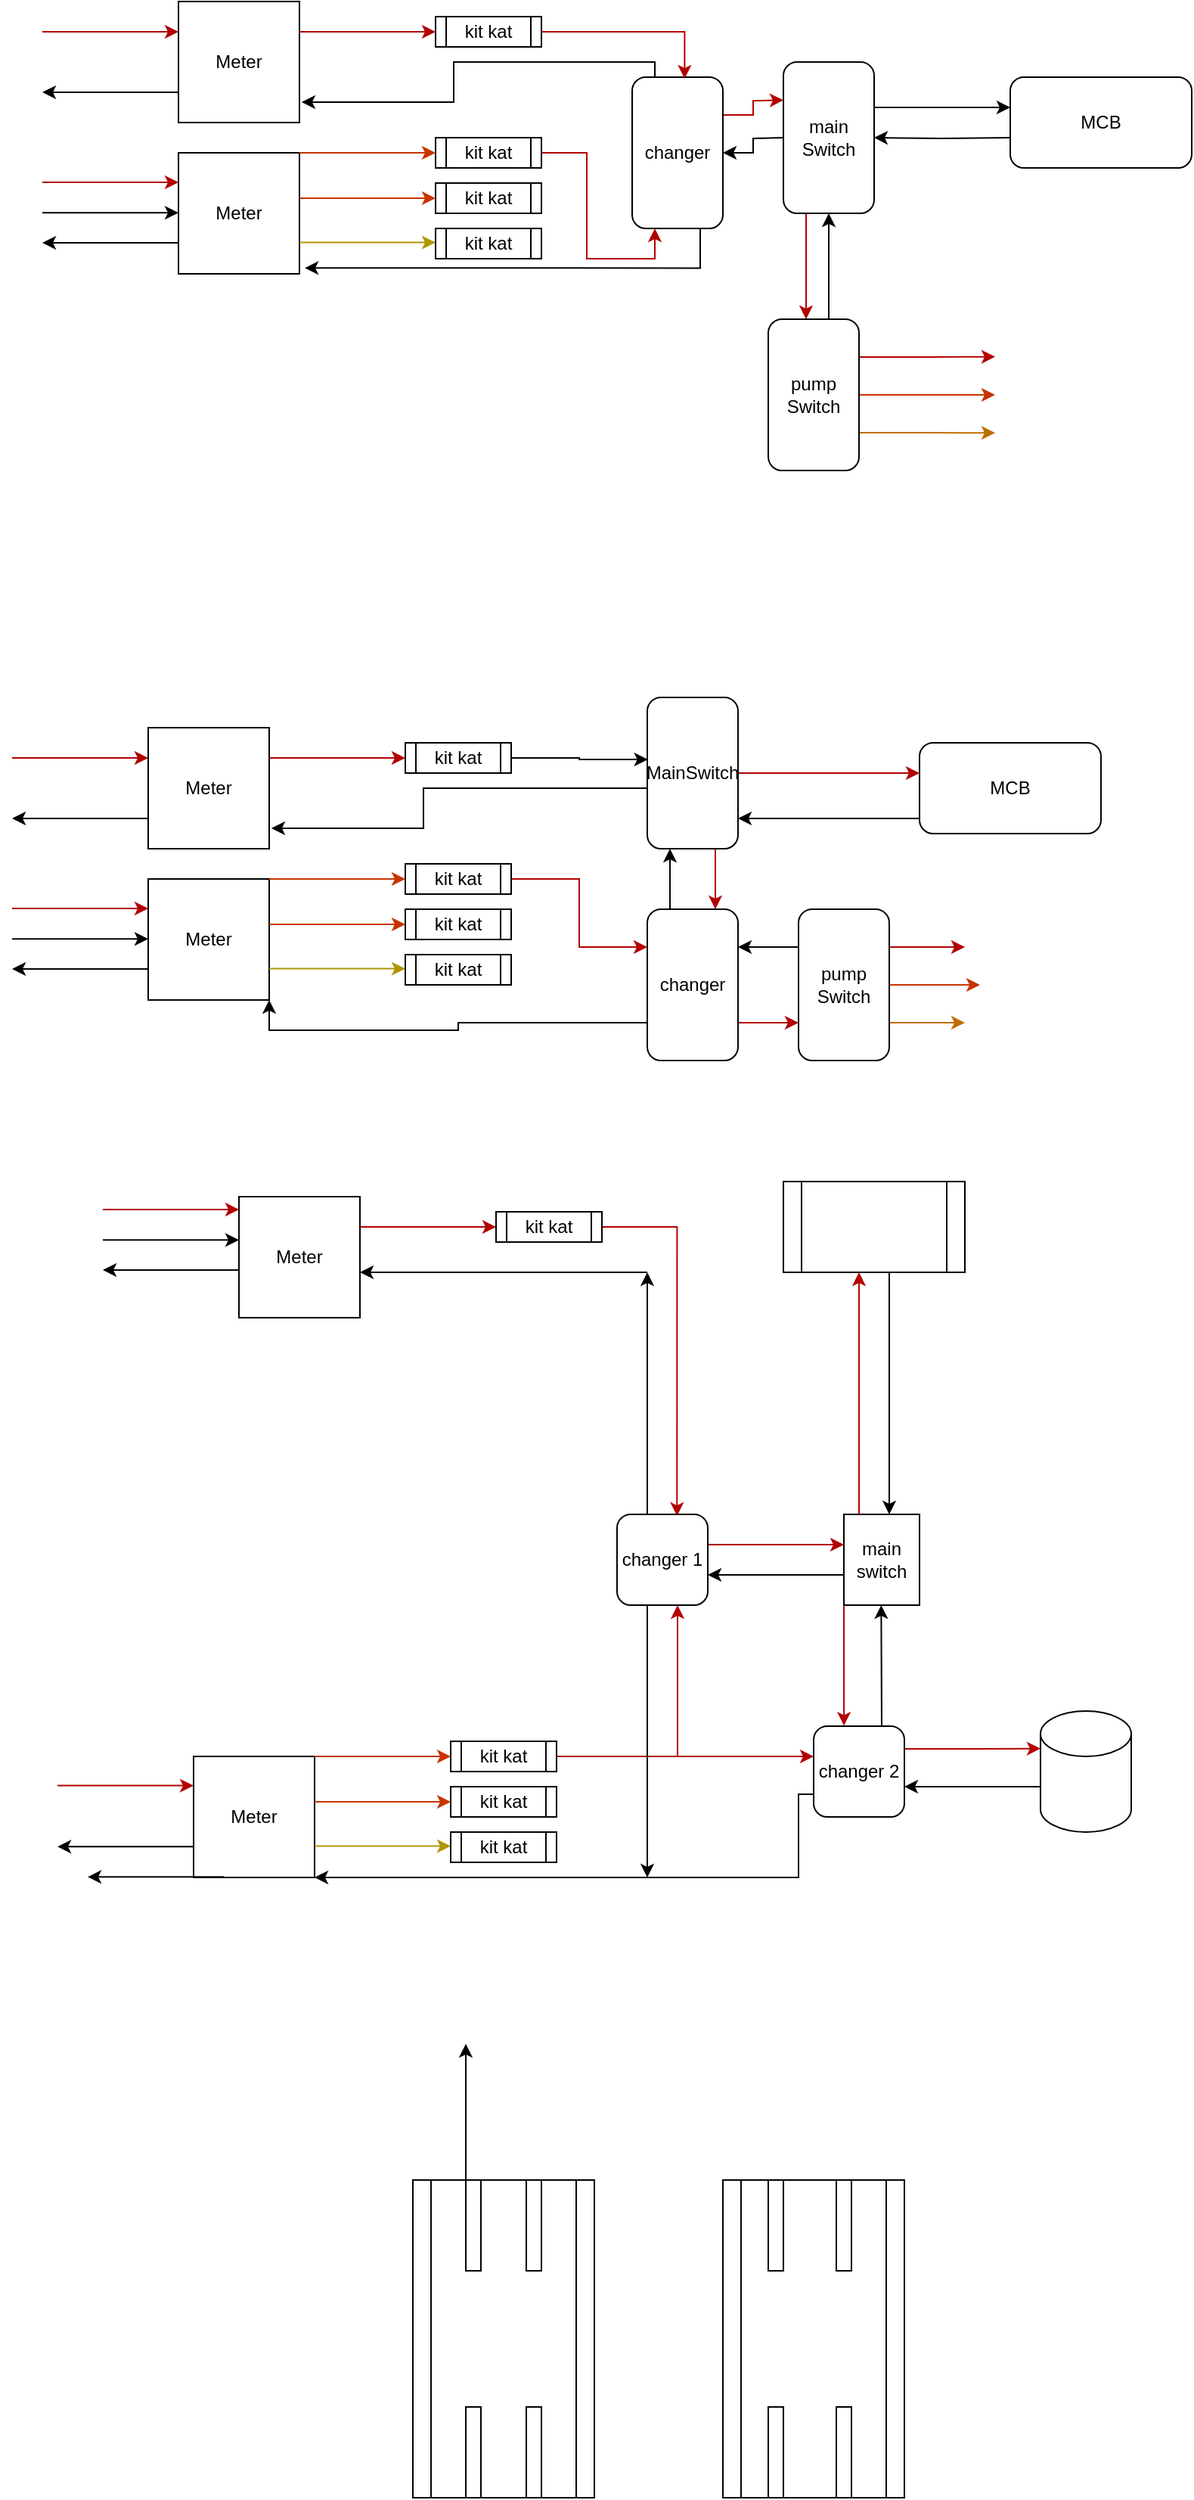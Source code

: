 <mxfile version="14.7.10" type="github">
  <diagram id="tEwjiB7kQ2oCe1XIUxjq" name="Page-1">
    <mxGraphModel dx="981" dy="519" grid="1" gridSize="10" guides="1" tooltips="1" connect="1" arrows="1" fold="1" page="1" pageScale="1" pageWidth="827" pageHeight="1169" math="0" shadow="0">
      <root>
        <mxCell id="0" />
        <mxCell id="1" parent="0" />
        <mxCell id="59ImfeG7UWyl2Eb4sFpq-1" value="" style="endArrow=classic;html=1;fillColor=#e51400;strokeColor=#B20000;" edge="1" parent="1">
          <mxGeometry width="50" height="50" relative="1" as="geometry">
            <mxPoint x="40" y="160" as="sourcePoint" />
            <mxPoint x="130" y="160" as="targetPoint" />
          </mxGeometry>
        </mxCell>
        <mxCell id="59ImfeG7UWyl2Eb4sFpq-2" value="" style="endArrow=classic;html=1;" edge="1" parent="1">
          <mxGeometry width="50" height="50" relative="1" as="geometry">
            <mxPoint x="130" y="200" as="sourcePoint" />
            <mxPoint x="40" y="200" as="targetPoint" />
          </mxGeometry>
        </mxCell>
        <mxCell id="59ImfeG7UWyl2Eb4sFpq-3" value="Meter" style="whiteSpace=wrap;html=1;aspect=fixed;" vertex="1" parent="1">
          <mxGeometry x="130" y="240" width="80" height="80" as="geometry" />
        </mxCell>
        <mxCell id="59ImfeG7UWyl2Eb4sFpq-4" value="Meter" style="whiteSpace=wrap;html=1;aspect=fixed;" vertex="1" parent="1">
          <mxGeometry x="130" y="140" width="80" height="80" as="geometry" />
        </mxCell>
        <mxCell id="59ImfeG7UWyl2Eb4sFpq-5" value="" style="endArrow=classic;html=1;fillColor=#e51400;strokeColor=#B20000;" edge="1" parent="1">
          <mxGeometry width="50" height="50" relative="1" as="geometry">
            <mxPoint x="40" y="259.5" as="sourcePoint" />
            <mxPoint x="130" y="259.5" as="targetPoint" />
          </mxGeometry>
        </mxCell>
        <mxCell id="59ImfeG7UWyl2Eb4sFpq-6" value="" style="endArrow=classic;html=1;" edge="1" parent="1">
          <mxGeometry width="50" height="50" relative="1" as="geometry">
            <mxPoint x="130" y="299.5" as="sourcePoint" />
            <mxPoint x="40" y="299.5" as="targetPoint" />
          </mxGeometry>
        </mxCell>
        <mxCell id="59ImfeG7UWyl2Eb4sFpq-7" value="" style="endArrow=classic;html=1;fillColor=#e51400;strokeColor=#B20000;" edge="1" parent="1">
          <mxGeometry width="50" height="50" relative="1" as="geometry">
            <mxPoint x="210" y="160" as="sourcePoint" />
            <mxPoint x="300" y="160" as="targetPoint" />
          </mxGeometry>
        </mxCell>
        <mxCell id="59ImfeG7UWyl2Eb4sFpq-10" value="" style="endArrow=classic;html=1;fillColor=#fa6800;strokeColor=#C73500;" edge="1" parent="1">
          <mxGeometry width="50" height="50" relative="1" as="geometry">
            <mxPoint x="210" y="270" as="sourcePoint" />
            <mxPoint x="300" y="270" as="targetPoint" />
          </mxGeometry>
        </mxCell>
        <mxCell id="59ImfeG7UWyl2Eb4sFpq-11" value="" style="endArrow=classic;html=1;fillColor=#e3c800;strokeColor=#B09500;" edge="1" parent="1">
          <mxGeometry width="50" height="50" relative="1" as="geometry">
            <mxPoint x="210" y="299.31" as="sourcePoint" />
            <mxPoint x="300" y="299.31" as="targetPoint" />
          </mxGeometry>
        </mxCell>
        <mxCell id="59ImfeG7UWyl2Eb4sFpq-30" value="" style="endArrow=classic;html=1;fillColor=#fa6800;strokeColor=#C73500;" edge="1" parent="1">
          <mxGeometry width="50" height="50" relative="1" as="geometry">
            <mxPoint x="210" y="240" as="sourcePoint" />
            <mxPoint x="300" y="240" as="targetPoint" />
          </mxGeometry>
        </mxCell>
        <mxCell id="59ImfeG7UWyl2Eb4sFpq-52" style="edgeStyle=orthogonalEdgeStyle;rounded=0;orthogonalLoop=1;jettySize=auto;html=1;exitX=0.75;exitY=1;exitDx=0;exitDy=0;entryX=1.044;entryY=0.952;entryDx=0;entryDy=0;entryPerimeter=0;" edge="1" parent="1" source="59ImfeG7UWyl2Eb4sFpq-34" target="59ImfeG7UWyl2Eb4sFpq-3">
          <mxGeometry relative="1" as="geometry" />
        </mxCell>
        <mxCell id="59ImfeG7UWyl2Eb4sFpq-53" style="edgeStyle=orthogonalEdgeStyle;rounded=0;orthogonalLoop=1;jettySize=auto;html=1;exitX=0.25;exitY=0;exitDx=0;exitDy=0;entryX=1.018;entryY=0.831;entryDx=0;entryDy=0;entryPerimeter=0;" edge="1" parent="1" source="59ImfeG7UWyl2Eb4sFpq-34" target="59ImfeG7UWyl2Eb4sFpq-4">
          <mxGeometry relative="1" as="geometry">
            <Array as="points">
              <mxPoint x="312" y="180" />
              <mxPoint x="312" y="207" />
            </Array>
          </mxGeometry>
        </mxCell>
        <mxCell id="59ImfeG7UWyl2Eb4sFpq-55" style="edgeStyle=orthogonalEdgeStyle;rounded=0;orthogonalLoop=1;jettySize=auto;html=1;exitX=1;exitY=0.25;exitDx=0;exitDy=0;fillColor=#e51400;strokeColor=#B20000;" edge="1" parent="1" source="59ImfeG7UWyl2Eb4sFpq-34">
          <mxGeometry relative="1" as="geometry">
            <mxPoint x="530" y="205.138" as="targetPoint" />
          </mxGeometry>
        </mxCell>
        <mxCell id="59ImfeG7UWyl2Eb4sFpq-56" style="edgeStyle=orthogonalEdgeStyle;rounded=0;orthogonalLoop=1;jettySize=auto;html=1;" edge="1" parent="1" target="59ImfeG7UWyl2Eb4sFpq-34">
          <mxGeometry relative="1" as="geometry">
            <mxPoint x="530" y="230" as="sourcePoint" />
          </mxGeometry>
        </mxCell>
        <mxCell id="59ImfeG7UWyl2Eb4sFpq-34" value="changer" style="rounded=1;whiteSpace=wrap;html=1;" vertex="1" parent="1">
          <mxGeometry x="430" y="190" width="60" height="100" as="geometry" />
        </mxCell>
        <mxCell id="59ImfeG7UWyl2Eb4sFpq-43" value="" style="endArrow=classic;html=1;" edge="1" parent="1">
          <mxGeometry width="50" height="50" relative="1" as="geometry">
            <mxPoint x="40.0" y="279.66" as="sourcePoint" />
            <mxPoint x="130" y="279.66" as="targetPoint" />
          </mxGeometry>
        </mxCell>
        <mxCell id="59ImfeG7UWyl2Eb4sFpq-50" style="edgeStyle=orthogonalEdgeStyle;rounded=0;orthogonalLoop=1;jettySize=auto;html=1;exitX=1;exitY=0.5;exitDx=0;exitDy=0;entryX=0.25;entryY=1;entryDx=0;entryDy=0;fillColor=#e51400;strokeColor=#B20000;" edge="1" parent="1" source="59ImfeG7UWyl2Eb4sFpq-44" target="59ImfeG7UWyl2Eb4sFpq-34">
          <mxGeometry relative="1" as="geometry" />
        </mxCell>
        <mxCell id="59ImfeG7UWyl2Eb4sFpq-44" value="kit kat" style="shape=process;whiteSpace=wrap;html=1;backgroundOutline=1;" vertex="1" parent="1">
          <mxGeometry x="300" y="230" width="70" height="20" as="geometry" />
        </mxCell>
        <mxCell id="59ImfeG7UWyl2Eb4sFpq-54" style="edgeStyle=orthogonalEdgeStyle;rounded=0;orthogonalLoop=1;jettySize=auto;html=1;exitX=1;exitY=0.5;exitDx=0;exitDy=0;entryX=0.578;entryY=0.01;entryDx=0;entryDy=0;entryPerimeter=0;fillColor=#e51400;strokeColor=#B20000;" edge="1" parent="1" source="59ImfeG7UWyl2Eb4sFpq-45" target="59ImfeG7UWyl2Eb4sFpq-34">
          <mxGeometry relative="1" as="geometry" />
        </mxCell>
        <mxCell id="59ImfeG7UWyl2Eb4sFpq-45" value="kit kat" style="shape=process;whiteSpace=wrap;html=1;backgroundOutline=1;" vertex="1" parent="1">
          <mxGeometry x="300" y="150" width="70" height="20" as="geometry" />
        </mxCell>
        <mxCell id="59ImfeG7UWyl2Eb4sFpq-46" value="kit kat" style="shape=process;whiteSpace=wrap;html=1;backgroundOutline=1;" vertex="1" parent="1">
          <mxGeometry x="300" y="290" width="70" height="20" as="geometry" />
        </mxCell>
        <mxCell id="59ImfeG7UWyl2Eb4sFpq-48" value="kit kat" style="shape=process;whiteSpace=wrap;html=1;backgroundOutline=1;" vertex="1" parent="1">
          <mxGeometry x="300" y="260" width="70" height="20" as="geometry" />
        </mxCell>
        <mxCell id="59ImfeG7UWyl2Eb4sFpq-58" style="edgeStyle=orthogonalEdgeStyle;rounded=0;orthogonalLoop=1;jettySize=auto;html=1;" edge="1" parent="1" source="59ImfeG7UWyl2Eb4sFpq-57">
          <mxGeometry relative="1" as="geometry">
            <mxPoint x="680" y="210" as="targetPoint" />
            <Array as="points">
              <mxPoint x="650" y="210" />
              <mxPoint x="650" y="210" />
            </Array>
          </mxGeometry>
        </mxCell>
        <mxCell id="59ImfeG7UWyl2Eb4sFpq-59" style="edgeStyle=orthogonalEdgeStyle;rounded=0;orthogonalLoop=1;jettySize=auto;html=1;" edge="1" parent="1" target="59ImfeG7UWyl2Eb4sFpq-57">
          <mxGeometry relative="1" as="geometry">
            <mxPoint x="680" y="230" as="sourcePoint" />
          </mxGeometry>
        </mxCell>
        <mxCell id="59ImfeG7UWyl2Eb4sFpq-60" style="edgeStyle=orthogonalEdgeStyle;rounded=0;orthogonalLoop=1;jettySize=auto;html=1;exitX=0.25;exitY=1;exitDx=0;exitDy=0;fillColor=#e51400;strokeColor=#B20000;" edge="1" parent="1" source="59ImfeG7UWyl2Eb4sFpq-57">
          <mxGeometry relative="1" as="geometry">
            <mxPoint x="545" y="350" as="targetPoint" />
          </mxGeometry>
        </mxCell>
        <mxCell id="59ImfeG7UWyl2Eb4sFpq-61" style="edgeStyle=orthogonalEdgeStyle;rounded=0;orthogonalLoop=1;jettySize=auto;html=1;" edge="1" parent="1" target="59ImfeG7UWyl2Eb4sFpq-57">
          <mxGeometry relative="1" as="geometry">
            <mxPoint x="560" y="350" as="sourcePoint" />
            <Array as="points">
              <mxPoint x="560" y="320" />
              <mxPoint x="560" y="320" />
            </Array>
          </mxGeometry>
        </mxCell>
        <mxCell id="59ImfeG7UWyl2Eb4sFpq-57" value="main Switch" style="rounded=1;whiteSpace=wrap;html=1;" vertex="1" parent="1">
          <mxGeometry x="530" y="180" width="60" height="100" as="geometry" />
        </mxCell>
        <mxCell id="59ImfeG7UWyl2Eb4sFpq-64" style="edgeStyle=orthogonalEdgeStyle;rounded=0;orthogonalLoop=1;jettySize=auto;html=1;exitX=1;exitY=0.25;exitDx=0;exitDy=0;fillColor=#e51400;strokeColor=#B20000;" edge="1" parent="1" source="59ImfeG7UWyl2Eb4sFpq-62">
          <mxGeometry relative="1" as="geometry">
            <mxPoint x="670" y="374.793" as="targetPoint" />
          </mxGeometry>
        </mxCell>
        <mxCell id="59ImfeG7UWyl2Eb4sFpq-65" style="edgeStyle=orthogonalEdgeStyle;rounded=0;orthogonalLoop=1;jettySize=auto;html=1;fillColor=#fa6800;strokeColor=#C73500;" edge="1" parent="1" source="59ImfeG7UWyl2Eb4sFpq-62">
          <mxGeometry relative="1" as="geometry">
            <mxPoint x="670" y="400" as="targetPoint" />
          </mxGeometry>
        </mxCell>
        <mxCell id="59ImfeG7UWyl2Eb4sFpq-66" style="edgeStyle=orthogonalEdgeStyle;rounded=0;orthogonalLoop=1;jettySize=auto;html=1;exitX=1;exitY=0.75;exitDx=0;exitDy=0;fillColor=#f0a30a;strokeColor=#BD7000;" edge="1" parent="1" source="59ImfeG7UWyl2Eb4sFpq-62">
          <mxGeometry relative="1" as="geometry">
            <mxPoint x="670" y="425.138" as="targetPoint" />
          </mxGeometry>
        </mxCell>
        <mxCell id="59ImfeG7UWyl2Eb4sFpq-62" value="pump Switch" style="rounded=1;whiteSpace=wrap;html=1;" vertex="1" parent="1">
          <mxGeometry x="520" y="350" width="60" height="100" as="geometry" />
        </mxCell>
        <mxCell id="59ImfeG7UWyl2Eb4sFpq-63" value="MCB" style="rounded=1;whiteSpace=wrap;html=1;" vertex="1" parent="1">
          <mxGeometry x="680" y="190" width="120" height="60" as="geometry" />
        </mxCell>
        <mxCell id="59ImfeG7UWyl2Eb4sFpq-68" value="" style="endArrow=classic;html=1;fillColor=#e51400;strokeColor=#B20000;" edge="1" parent="1">
          <mxGeometry width="50" height="50" relative="1" as="geometry">
            <mxPoint x="20.0" y="640" as="sourcePoint" />
            <mxPoint x="110" y="640" as="targetPoint" />
          </mxGeometry>
        </mxCell>
        <mxCell id="59ImfeG7UWyl2Eb4sFpq-69" value="" style="endArrow=classic;html=1;" edge="1" parent="1">
          <mxGeometry width="50" height="50" relative="1" as="geometry">
            <mxPoint x="110" y="680" as="sourcePoint" />
            <mxPoint x="20.0" y="680" as="targetPoint" />
          </mxGeometry>
        </mxCell>
        <mxCell id="59ImfeG7UWyl2Eb4sFpq-109" style="edgeStyle=orthogonalEdgeStyle;rounded=0;orthogonalLoop=1;jettySize=auto;html=1;exitX=0;exitY=0.75;exitDx=0;exitDy=0;entryX=1;entryY=1;entryDx=0;entryDy=0;" edge="1" parent="1" source="59ImfeG7UWyl2Eb4sFpq-94" target="59ImfeG7UWyl2Eb4sFpq-70">
          <mxGeometry relative="1" as="geometry" />
        </mxCell>
        <mxCell id="59ImfeG7UWyl2Eb4sFpq-70" value="Meter" style="whiteSpace=wrap;html=1;aspect=fixed;" vertex="1" parent="1">
          <mxGeometry x="110" y="720" width="80" height="80" as="geometry" />
        </mxCell>
        <mxCell id="59ImfeG7UWyl2Eb4sFpq-71" value="Meter" style="whiteSpace=wrap;html=1;aspect=fixed;" vertex="1" parent="1">
          <mxGeometry x="110" y="620" width="80" height="80" as="geometry" />
        </mxCell>
        <mxCell id="59ImfeG7UWyl2Eb4sFpq-72" value="" style="endArrow=classic;html=1;fillColor=#e51400;strokeColor=#B20000;" edge="1" parent="1">
          <mxGeometry width="50" height="50" relative="1" as="geometry">
            <mxPoint x="20.0" y="739.5" as="sourcePoint" />
            <mxPoint x="110" y="739.5" as="targetPoint" />
          </mxGeometry>
        </mxCell>
        <mxCell id="59ImfeG7UWyl2Eb4sFpq-73" value="" style="endArrow=classic;html=1;" edge="1" parent="1">
          <mxGeometry width="50" height="50" relative="1" as="geometry">
            <mxPoint x="110" y="779.5" as="sourcePoint" />
            <mxPoint x="20.0" y="779.5" as="targetPoint" />
          </mxGeometry>
        </mxCell>
        <mxCell id="59ImfeG7UWyl2Eb4sFpq-74" value="" style="endArrow=classic;html=1;fillColor=#e51400;strokeColor=#B20000;" edge="1" parent="1">
          <mxGeometry width="50" height="50" relative="1" as="geometry">
            <mxPoint x="190" y="640" as="sourcePoint" />
            <mxPoint x="280" y="640" as="targetPoint" />
          </mxGeometry>
        </mxCell>
        <mxCell id="59ImfeG7UWyl2Eb4sFpq-75" value="" style="endArrow=classic;html=1;fillColor=#fa6800;strokeColor=#C73500;" edge="1" parent="1">
          <mxGeometry width="50" height="50" relative="1" as="geometry">
            <mxPoint x="190" y="750" as="sourcePoint" />
            <mxPoint x="280" y="750" as="targetPoint" />
          </mxGeometry>
        </mxCell>
        <mxCell id="59ImfeG7UWyl2Eb4sFpq-76" value="" style="endArrow=classic;html=1;fillColor=#e3c800;strokeColor=#B09500;" edge="1" parent="1">
          <mxGeometry width="50" height="50" relative="1" as="geometry">
            <mxPoint x="190" y="779.31" as="sourcePoint" />
            <mxPoint x="280" y="779.31" as="targetPoint" />
          </mxGeometry>
        </mxCell>
        <mxCell id="59ImfeG7UWyl2Eb4sFpq-77" value="" style="endArrow=classic;html=1;fillColor=#fa6800;strokeColor=#C73500;" edge="1" parent="1">
          <mxGeometry width="50" height="50" relative="1" as="geometry">
            <mxPoint x="190" y="720" as="sourcePoint" />
            <mxPoint x="280" y="720" as="targetPoint" />
          </mxGeometry>
        </mxCell>
        <mxCell id="59ImfeG7UWyl2Eb4sFpq-79" style="edgeStyle=orthogonalEdgeStyle;rounded=0;orthogonalLoop=1;jettySize=auto;html=1;exitX=0.25;exitY=0;exitDx=0;exitDy=0;entryX=1.018;entryY=0.831;entryDx=0;entryDy=0;entryPerimeter=0;" edge="1" parent="1" source="59ImfeG7UWyl2Eb4sFpq-82" target="59ImfeG7UWyl2Eb4sFpq-71">
          <mxGeometry relative="1" as="geometry">
            <Array as="points">
              <mxPoint x="292" y="660" />
              <mxPoint x="292" y="687" />
            </Array>
          </mxGeometry>
        </mxCell>
        <mxCell id="59ImfeG7UWyl2Eb4sFpq-102" style="edgeStyle=orthogonalEdgeStyle;rounded=0;orthogonalLoop=1;jettySize=auto;html=1;fillColor=#e51400;strokeColor=#B20000;" edge="1" parent="1" source="59ImfeG7UWyl2Eb4sFpq-82" target="59ImfeG7UWyl2Eb4sFpq-99">
          <mxGeometry relative="1" as="geometry">
            <Array as="points">
              <mxPoint x="590" y="650" />
              <mxPoint x="590" y="650" />
            </Array>
          </mxGeometry>
        </mxCell>
        <mxCell id="59ImfeG7UWyl2Eb4sFpq-104" style="edgeStyle=orthogonalEdgeStyle;rounded=0;orthogonalLoop=1;jettySize=auto;html=1;exitX=0.75;exitY=1;exitDx=0;exitDy=0;entryX=0.75;entryY=0;entryDx=0;entryDy=0;fillColor=#e51400;strokeColor=#B20000;" edge="1" parent="1" source="59ImfeG7UWyl2Eb4sFpq-82" target="59ImfeG7UWyl2Eb4sFpq-94">
          <mxGeometry relative="1" as="geometry" />
        </mxCell>
        <mxCell id="59ImfeG7UWyl2Eb4sFpq-82" value="MainSwitch" style="rounded=1;whiteSpace=wrap;html=1;" vertex="1" parent="1">
          <mxGeometry x="440" y="600" width="60" height="100" as="geometry" />
        </mxCell>
        <mxCell id="59ImfeG7UWyl2Eb4sFpq-83" value="" style="endArrow=classic;html=1;" edge="1" parent="1">
          <mxGeometry width="50" height="50" relative="1" as="geometry">
            <mxPoint x="20.0" y="759.66" as="sourcePoint" />
            <mxPoint x="110" y="759.66" as="targetPoint" />
          </mxGeometry>
        </mxCell>
        <mxCell id="59ImfeG7UWyl2Eb4sFpq-108" style="edgeStyle=orthogonalEdgeStyle;rounded=0;orthogonalLoop=1;jettySize=auto;html=1;entryX=0;entryY=0.25;entryDx=0;entryDy=0;fillColor=#e51400;strokeColor=#B20000;" edge="1" parent="1" source="59ImfeG7UWyl2Eb4sFpq-85" target="59ImfeG7UWyl2Eb4sFpq-94">
          <mxGeometry relative="1" as="geometry" />
        </mxCell>
        <mxCell id="59ImfeG7UWyl2Eb4sFpq-85" value="kit kat" style="shape=process;whiteSpace=wrap;html=1;backgroundOutline=1;" vertex="1" parent="1">
          <mxGeometry x="280" y="710" width="70" height="20" as="geometry" />
        </mxCell>
        <mxCell id="59ImfeG7UWyl2Eb4sFpq-101" style="edgeStyle=orthogonalEdgeStyle;rounded=0;orthogonalLoop=1;jettySize=auto;html=1;entryX=0.006;entryY=0.41;entryDx=0;entryDy=0;entryPerimeter=0;" edge="1" parent="1" source="59ImfeG7UWyl2Eb4sFpq-87" target="59ImfeG7UWyl2Eb4sFpq-82">
          <mxGeometry relative="1" as="geometry" />
        </mxCell>
        <mxCell id="59ImfeG7UWyl2Eb4sFpq-87" value="kit kat" style="shape=process;whiteSpace=wrap;html=1;backgroundOutline=1;" vertex="1" parent="1">
          <mxGeometry x="280" y="630" width="70" height="20" as="geometry" />
        </mxCell>
        <mxCell id="59ImfeG7UWyl2Eb4sFpq-88" value="kit kat" style="shape=process;whiteSpace=wrap;html=1;backgroundOutline=1;" vertex="1" parent="1">
          <mxGeometry x="280" y="770" width="70" height="20" as="geometry" />
        </mxCell>
        <mxCell id="59ImfeG7UWyl2Eb4sFpq-89" value="kit kat" style="shape=process;whiteSpace=wrap;html=1;backgroundOutline=1;" vertex="1" parent="1">
          <mxGeometry x="280" y="740" width="70" height="20" as="geometry" />
        </mxCell>
        <mxCell id="59ImfeG7UWyl2Eb4sFpq-105" style="edgeStyle=orthogonalEdgeStyle;rounded=0;orthogonalLoop=1;jettySize=auto;html=1;exitX=0.25;exitY=0;exitDx=0;exitDy=0;entryX=0.25;entryY=1;entryDx=0;entryDy=0;" edge="1" parent="1" source="59ImfeG7UWyl2Eb4sFpq-94" target="59ImfeG7UWyl2Eb4sFpq-82">
          <mxGeometry relative="1" as="geometry" />
        </mxCell>
        <mxCell id="59ImfeG7UWyl2Eb4sFpq-107" style="edgeStyle=orthogonalEdgeStyle;rounded=0;orthogonalLoop=1;jettySize=auto;html=1;exitX=1;exitY=0.75;exitDx=0;exitDy=0;entryX=0;entryY=0.75;entryDx=0;entryDy=0;fillColor=#e51400;strokeColor=#B20000;" edge="1" parent="1" source="59ImfeG7UWyl2Eb4sFpq-94" target="59ImfeG7UWyl2Eb4sFpq-98">
          <mxGeometry relative="1" as="geometry" />
        </mxCell>
        <mxCell id="59ImfeG7UWyl2Eb4sFpq-94" value="changer" style="rounded=1;whiteSpace=wrap;html=1;" vertex="1" parent="1">
          <mxGeometry x="440" y="740" width="60" height="100" as="geometry" />
        </mxCell>
        <mxCell id="59ImfeG7UWyl2Eb4sFpq-95" style="edgeStyle=orthogonalEdgeStyle;rounded=0;orthogonalLoop=1;jettySize=auto;html=1;exitX=1;exitY=0.25;exitDx=0;exitDy=0;fillColor=#e51400;strokeColor=#B20000;" edge="1" parent="1" source="59ImfeG7UWyl2Eb4sFpq-98">
          <mxGeometry relative="1" as="geometry">
            <mxPoint x="650" y="765" as="targetPoint" />
          </mxGeometry>
        </mxCell>
        <mxCell id="59ImfeG7UWyl2Eb4sFpq-96" style="edgeStyle=orthogonalEdgeStyle;rounded=0;orthogonalLoop=1;jettySize=auto;html=1;fillColor=#fa6800;strokeColor=#C73500;" edge="1" parent="1" source="59ImfeG7UWyl2Eb4sFpq-98">
          <mxGeometry relative="1" as="geometry">
            <mxPoint x="660" y="790" as="targetPoint" />
          </mxGeometry>
        </mxCell>
        <mxCell id="59ImfeG7UWyl2Eb4sFpq-97" style="edgeStyle=orthogonalEdgeStyle;rounded=0;orthogonalLoop=1;jettySize=auto;html=1;exitX=1;exitY=0.75;exitDx=0;exitDy=0;fillColor=#f0a30a;strokeColor=#BD7000;" edge="1" parent="1" source="59ImfeG7UWyl2Eb4sFpq-98">
          <mxGeometry relative="1" as="geometry">
            <mxPoint x="650" y="815" as="targetPoint" />
          </mxGeometry>
        </mxCell>
        <mxCell id="59ImfeG7UWyl2Eb4sFpq-106" style="edgeStyle=orthogonalEdgeStyle;rounded=0;orthogonalLoop=1;jettySize=auto;html=1;exitX=0;exitY=0.25;exitDx=0;exitDy=0;entryX=1;entryY=0.25;entryDx=0;entryDy=0;" edge="1" parent="1" source="59ImfeG7UWyl2Eb4sFpq-98" target="59ImfeG7UWyl2Eb4sFpq-94">
          <mxGeometry relative="1" as="geometry" />
        </mxCell>
        <mxCell id="59ImfeG7UWyl2Eb4sFpq-98" value="pump Switch" style="rounded=1;whiteSpace=wrap;html=1;" vertex="1" parent="1">
          <mxGeometry x="540" y="740" width="60" height="100" as="geometry" />
        </mxCell>
        <mxCell id="59ImfeG7UWyl2Eb4sFpq-99" value="MCB" style="rounded=1;whiteSpace=wrap;html=1;" vertex="1" parent="1">
          <mxGeometry x="620" y="630" width="120" height="60" as="geometry" />
        </mxCell>
        <mxCell id="59ImfeG7UWyl2Eb4sFpq-103" style="edgeStyle=orthogonalEdgeStyle;rounded=0;orthogonalLoop=1;jettySize=auto;html=1;" edge="1" parent="1">
          <mxGeometry relative="1" as="geometry">
            <mxPoint x="620" y="680" as="sourcePoint" />
            <mxPoint x="500" y="680" as="targetPoint" />
          </mxGeometry>
        </mxCell>
        <mxCell id="59ImfeG7UWyl2Eb4sFpq-110" value="" style="endArrow=classic;html=1;fillColor=#e51400;strokeColor=#B20000;" edge="1" parent="1">
          <mxGeometry width="50" height="50" relative="1" as="geometry">
            <mxPoint x="50.0" y="1319.31" as="sourcePoint" />
            <mxPoint x="140" y="1319.31" as="targetPoint" />
          </mxGeometry>
        </mxCell>
        <mxCell id="59ImfeG7UWyl2Eb4sFpq-111" value="" style="endArrow=classic;html=1;" edge="1" parent="1">
          <mxGeometry width="50" height="50" relative="1" as="geometry">
            <mxPoint x="140" y="1359.66" as="sourcePoint" />
            <mxPoint x="50.0" y="1359.66" as="targetPoint" />
          </mxGeometry>
        </mxCell>
        <mxCell id="59ImfeG7UWyl2Eb4sFpq-113" value="Meter" style="whiteSpace=wrap;html=1;aspect=fixed;" vertex="1" parent="1">
          <mxGeometry x="140" y="1300" width="80" height="80" as="geometry" />
        </mxCell>
        <mxCell id="59ImfeG7UWyl2Eb4sFpq-114" value="Meter" style="whiteSpace=wrap;html=1;aspect=fixed;" vertex="1" parent="1">
          <mxGeometry x="170" y="930" width="80" height="80" as="geometry" />
        </mxCell>
        <mxCell id="59ImfeG7UWyl2Eb4sFpq-115" value="" style="endArrow=classic;html=1;fillColor=#e51400;strokeColor=#B20000;" edge="1" parent="1">
          <mxGeometry width="50" height="50" relative="1" as="geometry">
            <mxPoint x="80.0" y="938.5" as="sourcePoint" />
            <mxPoint x="170" y="938.5" as="targetPoint" />
          </mxGeometry>
        </mxCell>
        <mxCell id="59ImfeG7UWyl2Eb4sFpq-116" value="" style="endArrow=classic;html=1;" edge="1" parent="1">
          <mxGeometry width="50" height="50" relative="1" as="geometry">
            <mxPoint x="170" y="978.5" as="sourcePoint" />
            <mxPoint x="80.0" y="978.5" as="targetPoint" />
          </mxGeometry>
        </mxCell>
        <mxCell id="59ImfeG7UWyl2Eb4sFpq-117" value="" style="endArrow=classic;html=1;fillColor=#e51400;strokeColor=#B20000;" edge="1" parent="1">
          <mxGeometry width="50" height="50" relative="1" as="geometry">
            <mxPoint x="250" y="950" as="sourcePoint" />
            <mxPoint x="340" y="950" as="targetPoint" />
          </mxGeometry>
        </mxCell>
        <mxCell id="59ImfeG7UWyl2Eb4sFpq-118" value="" style="endArrow=classic;html=1;fillColor=#fa6800;strokeColor=#C73500;" edge="1" parent="1">
          <mxGeometry width="50" height="50" relative="1" as="geometry">
            <mxPoint x="220" y="1330" as="sourcePoint" />
            <mxPoint x="310" y="1330" as="targetPoint" />
          </mxGeometry>
        </mxCell>
        <mxCell id="59ImfeG7UWyl2Eb4sFpq-119" value="" style="endArrow=classic;html=1;fillColor=#e3c800;strokeColor=#B09500;" edge="1" parent="1">
          <mxGeometry width="50" height="50" relative="1" as="geometry">
            <mxPoint x="220" y="1359.31" as="sourcePoint" />
            <mxPoint x="310" y="1359.31" as="targetPoint" />
          </mxGeometry>
        </mxCell>
        <mxCell id="59ImfeG7UWyl2Eb4sFpq-120" value="" style="endArrow=classic;html=1;fillColor=#fa6800;strokeColor=#C73500;" edge="1" parent="1">
          <mxGeometry width="50" height="50" relative="1" as="geometry">
            <mxPoint x="220" y="1300" as="sourcePoint" />
            <mxPoint x="310" y="1300" as="targetPoint" />
          </mxGeometry>
        </mxCell>
        <mxCell id="59ImfeG7UWyl2Eb4sFpq-125" value="" style="endArrow=classic;html=1;" edge="1" parent="1">
          <mxGeometry width="50" height="50" relative="1" as="geometry">
            <mxPoint x="80.0" y="958.66" as="sourcePoint" />
            <mxPoint x="170" y="958.66" as="targetPoint" />
          </mxGeometry>
        </mxCell>
        <mxCell id="59ImfeG7UWyl2Eb4sFpq-151" style="edgeStyle=orthogonalEdgeStyle;rounded=0;orthogonalLoop=1;jettySize=auto;html=1;fillColor=#e51400;strokeColor=#B20000;" edge="1" parent="1" source="59ImfeG7UWyl2Eb4sFpq-127">
          <mxGeometry relative="1" as="geometry">
            <mxPoint x="460" y="1200" as="targetPoint" />
            <Array as="points">
              <mxPoint x="460" y="1300" />
            </Array>
          </mxGeometry>
        </mxCell>
        <mxCell id="59ImfeG7UWyl2Eb4sFpq-127" value="kit kat" style="shape=process;whiteSpace=wrap;html=1;backgroundOutline=1;" vertex="1" parent="1">
          <mxGeometry x="310" y="1290" width="70" height="20" as="geometry" />
        </mxCell>
        <mxCell id="59ImfeG7UWyl2Eb4sFpq-153" style="edgeStyle=orthogonalEdgeStyle;rounded=0;orthogonalLoop=1;jettySize=auto;html=1;entryX=0.661;entryY=0.017;entryDx=0;entryDy=0;entryPerimeter=0;fillColor=#e51400;strokeColor=#B20000;" edge="1" parent="1" source="59ImfeG7UWyl2Eb4sFpq-129" target="59ImfeG7UWyl2Eb4sFpq-157">
          <mxGeometry relative="1" as="geometry">
            <mxPoint x="460" y="1120" as="targetPoint" />
            <Array as="points">
              <mxPoint x="460" y="950" />
            </Array>
          </mxGeometry>
        </mxCell>
        <mxCell id="59ImfeG7UWyl2Eb4sFpq-129" value="kit kat" style="shape=process;whiteSpace=wrap;html=1;backgroundOutline=1;" vertex="1" parent="1">
          <mxGeometry x="340" y="940" width="70" height="20" as="geometry" />
        </mxCell>
        <mxCell id="59ImfeG7UWyl2Eb4sFpq-130" value="kit kat" style="shape=process;whiteSpace=wrap;html=1;backgroundOutline=1;" vertex="1" parent="1">
          <mxGeometry x="310" y="1350" width="70" height="20" as="geometry" />
        </mxCell>
        <mxCell id="59ImfeG7UWyl2Eb4sFpq-131" value="kit kat" style="shape=process;whiteSpace=wrap;html=1;backgroundOutline=1;" vertex="1" parent="1">
          <mxGeometry x="310" y="1320" width="70" height="20" as="geometry" />
        </mxCell>
        <mxCell id="59ImfeG7UWyl2Eb4sFpq-152" value="" style="endArrow=classic;html=1;" edge="1" parent="1">
          <mxGeometry width="50" height="50" relative="1" as="geometry">
            <mxPoint x="440" y="980" as="sourcePoint" />
            <mxPoint x="250.0" y="980" as="targetPoint" />
          </mxGeometry>
        </mxCell>
        <mxCell id="59ImfeG7UWyl2Eb4sFpq-154" value="" style="endArrow=classic;html=1;fillColor=#e51400;strokeColor=#B20000;" edge="1" parent="1">
          <mxGeometry width="50" height="50" relative="1" as="geometry">
            <mxPoint x="480" y="1160" as="sourcePoint" />
            <mxPoint x="570" y="1160" as="targetPoint" />
          </mxGeometry>
        </mxCell>
        <mxCell id="59ImfeG7UWyl2Eb4sFpq-155" value="" style="endArrow=classic;html=1;fillColor=#e51400;strokeColor=#B20000;" edge="1" parent="1">
          <mxGeometry width="50" height="50" relative="1" as="geometry">
            <mxPoint x="460" y="1300" as="sourcePoint" />
            <mxPoint x="550" y="1300" as="targetPoint" />
          </mxGeometry>
        </mxCell>
        <mxCell id="59ImfeG7UWyl2Eb4sFpq-156" value="" style="endArrow=classic;html=1;" edge="1" parent="1">
          <mxGeometry width="50" height="50" relative="1" as="geometry">
            <mxPoint x="440" y="1200" as="sourcePoint" />
            <mxPoint x="440" y="1380" as="targetPoint" />
          </mxGeometry>
        </mxCell>
        <mxCell id="59ImfeG7UWyl2Eb4sFpq-157" value="changer 1" style="rounded=1;whiteSpace=wrap;html=1;" vertex="1" parent="1">
          <mxGeometry x="420" y="1140" width="60" height="60" as="geometry" />
        </mxCell>
        <mxCell id="59ImfeG7UWyl2Eb4sFpq-158" value="" style="endArrow=classic;html=1;" edge="1" parent="1">
          <mxGeometry width="50" height="50" relative="1" as="geometry">
            <mxPoint x="440" y="1140.0" as="sourcePoint" />
            <mxPoint x="440" y="980" as="targetPoint" />
          </mxGeometry>
        </mxCell>
        <mxCell id="59ImfeG7UWyl2Eb4sFpq-159" value="" style="endArrow=classic;html=1;" edge="1" parent="1">
          <mxGeometry width="50" height="50" relative="1" as="geometry">
            <mxPoint x="570" y="1180.0" as="sourcePoint" />
            <mxPoint x="480" y="1180.0" as="targetPoint" />
          </mxGeometry>
        </mxCell>
        <mxCell id="59ImfeG7UWyl2Eb4sFpq-160" value="main switch" style="rounded=0;whiteSpace=wrap;html=1;" vertex="1" parent="1">
          <mxGeometry x="570" y="1140" width="50" height="60" as="geometry" />
        </mxCell>
        <mxCell id="59ImfeG7UWyl2Eb4sFpq-161" value="" style="endArrow=classic;html=1;fillColor=#e51400;strokeColor=#B20000;" edge="1" parent="1">
          <mxGeometry width="50" height="50" relative="1" as="geometry">
            <mxPoint x="580" y="1140.0" as="sourcePoint" />
            <mxPoint x="580" y="980.0" as="targetPoint" />
          </mxGeometry>
        </mxCell>
        <mxCell id="59ImfeG7UWyl2Eb4sFpq-162" value="" style="endArrow=classic;html=1;" edge="1" parent="1">
          <mxGeometry width="50" height="50" relative="1" as="geometry">
            <mxPoint x="600" y="980.0" as="sourcePoint" />
            <mxPoint x="600" y="1140.0" as="targetPoint" />
          </mxGeometry>
        </mxCell>
        <mxCell id="59ImfeG7UWyl2Eb4sFpq-163" value="" style="shape=process;whiteSpace=wrap;html=1;backgroundOutline=1;" vertex="1" parent="1">
          <mxGeometry x="530" y="920" width="120" height="60" as="geometry" />
        </mxCell>
        <mxCell id="59ImfeG7UWyl2Eb4sFpq-165" style="edgeStyle=orthogonalEdgeStyle;rounded=0;orthogonalLoop=1;jettySize=auto;html=1;exitX=0;exitY=0.75;exitDx=0;exitDy=0;" edge="1" parent="1" source="59ImfeG7UWyl2Eb4sFpq-164">
          <mxGeometry relative="1" as="geometry">
            <mxPoint x="220" y="1380.0" as="targetPoint" />
            <Array as="points">
              <mxPoint x="540" y="1325" />
              <mxPoint x="540" y="1380" />
            </Array>
          </mxGeometry>
        </mxCell>
        <mxCell id="59ImfeG7UWyl2Eb4sFpq-168" style="edgeStyle=orthogonalEdgeStyle;rounded=0;orthogonalLoop=1;jettySize=auto;html=1;exitX=1;exitY=0.25;exitDx=0;exitDy=0;fillColor=#e51400;strokeColor=#B20000;" edge="1" parent="1" source="59ImfeG7UWyl2Eb4sFpq-164">
          <mxGeometry relative="1" as="geometry">
            <mxPoint x="700" y="1294.793" as="targetPoint" />
          </mxGeometry>
        </mxCell>
        <mxCell id="59ImfeG7UWyl2Eb4sFpq-164" value="changer 2" style="rounded=1;whiteSpace=wrap;html=1;" vertex="1" parent="1">
          <mxGeometry x="550" y="1280" width="60" height="60" as="geometry" />
        </mxCell>
        <mxCell id="59ImfeG7UWyl2Eb4sFpq-166" value="" style="endArrow=classic;html=1;fillColor=#e51400;strokeColor=#B20000;exitX=0.334;exitY=-0.006;exitDx=0;exitDy=0;exitPerimeter=0;entryX=0.334;entryY=-0.006;entryDx=0;entryDy=0;entryPerimeter=0;" edge="1" parent="1" target="59ImfeG7UWyl2Eb4sFpq-164">
          <mxGeometry width="50" height="50" relative="1" as="geometry">
            <mxPoint x="570" y="1200" as="sourcePoint" />
            <mxPoint x="570" y="1270" as="targetPoint" />
          </mxGeometry>
        </mxCell>
        <mxCell id="59ImfeG7UWyl2Eb4sFpq-167" value="" style="endArrow=classic;html=1;" edge="1" parent="1">
          <mxGeometry width="50" height="50" relative="1" as="geometry">
            <mxPoint x="595" y="1280" as="sourcePoint" />
            <mxPoint x="594.66" y="1200" as="targetPoint" />
          </mxGeometry>
        </mxCell>
        <mxCell id="59ImfeG7UWyl2Eb4sFpq-169" value="" style="endArrow=classic;html=1;" edge="1" parent="1">
          <mxGeometry width="50" height="50" relative="1" as="geometry">
            <mxPoint x="700" y="1320.0" as="sourcePoint" />
            <mxPoint x="610" y="1320.0" as="targetPoint" />
          </mxGeometry>
        </mxCell>
        <mxCell id="59ImfeG7UWyl2Eb4sFpq-170" value="" style="shape=cylinder3;whiteSpace=wrap;html=1;boundedLbl=1;backgroundOutline=1;size=15;" vertex="1" parent="1">
          <mxGeometry x="700" y="1270" width="60" height="80" as="geometry" />
        </mxCell>
        <mxCell id="59ImfeG7UWyl2Eb4sFpq-171" value="" style="shape=process;whiteSpace=wrap;html=1;backgroundOutline=1;" vertex="1" parent="1">
          <mxGeometry x="285" y="1580" width="120" height="210" as="geometry" />
        </mxCell>
        <mxCell id="59ImfeG7UWyl2Eb4sFpq-172" value="" style="endArrow=classic;html=1;" edge="1" parent="1">
          <mxGeometry width="50" height="50" relative="1" as="geometry">
            <mxPoint x="160" y="1379.66" as="sourcePoint" />
            <mxPoint x="70" y="1379.66" as="targetPoint" />
          </mxGeometry>
        </mxCell>
        <mxCell id="59ImfeG7UWyl2Eb4sFpq-173" value="" style="shape=process;whiteSpace=wrap;html=1;backgroundOutline=1;" vertex="1" parent="1">
          <mxGeometry x="490" y="1580" width="120" height="210" as="geometry" />
        </mxCell>
        <mxCell id="59ImfeG7UWyl2Eb4sFpq-174" value="" style="rounded=0;whiteSpace=wrap;html=1;" vertex="1" parent="1">
          <mxGeometry x="320" y="1580" width="10" height="60" as="geometry" />
        </mxCell>
        <mxCell id="59ImfeG7UWyl2Eb4sFpq-175" value="" style="rounded=0;whiteSpace=wrap;html=1;" vertex="1" parent="1">
          <mxGeometry x="360" y="1580" width="10" height="60" as="geometry" />
        </mxCell>
        <mxCell id="59ImfeG7UWyl2Eb4sFpq-176" value="" style="rounded=0;whiteSpace=wrap;html=1;" vertex="1" parent="1">
          <mxGeometry x="520" y="1580" width="10" height="60" as="geometry" />
        </mxCell>
        <mxCell id="59ImfeG7UWyl2Eb4sFpq-177" value="" style="rounded=0;whiteSpace=wrap;html=1;" vertex="1" parent="1">
          <mxGeometry x="565" y="1580" width="10" height="60" as="geometry" />
        </mxCell>
        <mxCell id="59ImfeG7UWyl2Eb4sFpq-178" value="" style="rounded=0;whiteSpace=wrap;html=1;" vertex="1" parent="1">
          <mxGeometry x="320" y="1730" width="10" height="60" as="geometry" />
        </mxCell>
        <mxCell id="59ImfeG7UWyl2Eb4sFpq-179" value="" style="rounded=0;whiteSpace=wrap;html=1;" vertex="1" parent="1">
          <mxGeometry x="360" y="1730" width="10" height="60" as="geometry" />
        </mxCell>
        <mxCell id="59ImfeG7UWyl2Eb4sFpq-180" value="" style="rounded=0;whiteSpace=wrap;html=1;" vertex="1" parent="1">
          <mxGeometry x="520" y="1730" width="10" height="60" as="geometry" />
        </mxCell>
        <mxCell id="59ImfeG7UWyl2Eb4sFpq-181" value="" style="rounded=0;whiteSpace=wrap;html=1;" vertex="1" parent="1">
          <mxGeometry x="565" y="1730" width="10" height="60" as="geometry" />
        </mxCell>
        <mxCell id="59ImfeG7UWyl2Eb4sFpq-182" value="" style="endArrow=classic;html=1;" edge="1" parent="1">
          <mxGeometry width="50" height="50" relative="1" as="geometry">
            <mxPoint x="320" y="1580" as="sourcePoint" />
            <mxPoint x="320" y="1490" as="targetPoint" />
          </mxGeometry>
        </mxCell>
      </root>
    </mxGraphModel>
  </diagram>
</mxfile>
